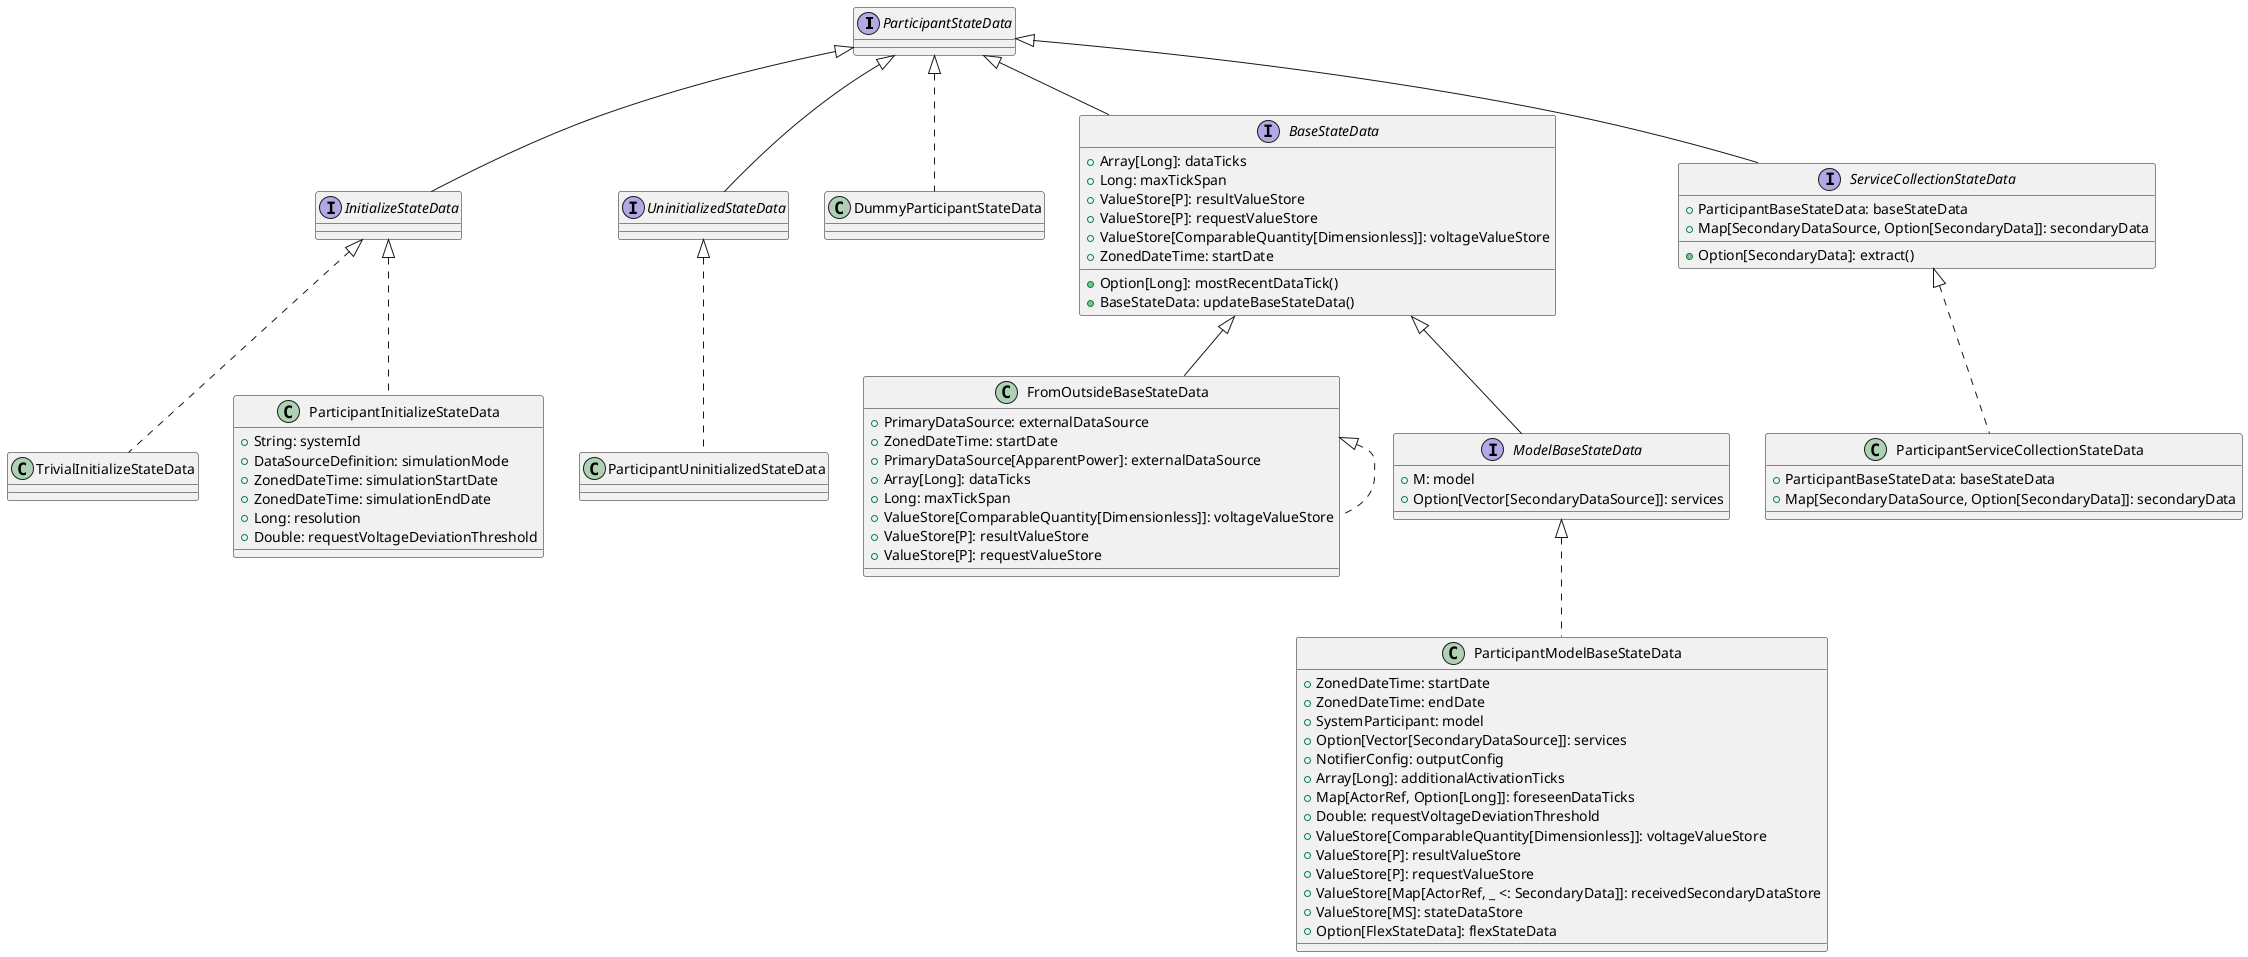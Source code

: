 @startuml
interface ParticipantStateData

interface InitializeStateData
ParticipantStateData <|-- InitializeStateData

interface UninitializedStateData
ParticipantStateData <|-- UninitializedStateData

Class TrivialInitializeStateData
InitializeStateData <|.. TrivialInitializeStateData

Class DummyParticipantStateData
ParticipantStateData <|.. DummyParticipantStateData

Class ParticipantUninitializedStateData
UninitializedStateData <|.. ParticipantUninitializedStateData


Class ParticipantInitializeStateData {
    + String: systemId
    + DataSourceDefinition: simulationMode
    + ZonedDateTime: simulationStartDate
    + ZonedDateTime: simulationEndDate
    + Long: resolution
    + Double: requestVoltageDeviationThreshold
}
InitializeStateData <|.. ParticipantInitializeStateData

interface BaseStateData {
    + Array[Long]: dataTicks
    + Long: maxTickSpan
    + ValueStore[P]: resultValueStore
    + ValueStore[P]: requestValueStore
    + ValueStore[ComparableQuantity[Dimensionless]]: voltageValueStore
    + Option[Long]: mostRecentDataTick()
      + ZonedDateTime: startDate
      + BaseStateData: updateBaseStateData()
}
ParticipantStateData <|-- BaseStateData

interface FromOutsideBaseStateData {
    + PrimaryDataSource: externalDataSource
}
interface ModelBaseStateData {
    + M: model
    + Option[Vector[SecondaryDataSource]]: services
}
BaseStateData <|-- FromOutsideBaseStateData
BaseStateData <|-- ModelBaseStateData


Class FromOutsideBaseStateData {
    + ZonedDateTime: startDate
    + PrimaryDataSource[ApparentPower]: externalDataSource
    + Array[Long]: dataTicks
    + Long: maxTickSpan
    + ValueStore[ComparableQuantity[Dimensionless]]: voltageValueStore
    + ValueStore[P]: resultValueStore
    + ValueStore[P]: requestValueStore
}
FromOutsideBaseStateData <|.. FromOutsideBaseStateData

Class ParticipantModelBaseStateData {
    + ZonedDateTime: startDate
    + ZonedDateTime: endDate
    + SystemParticipant: model
    + Option[Vector[SecondaryDataSource]]: services
    + NotifierConfig: outputConfig
    + Array[Long]: additionalActivationTicks
    + Map[ActorRef, Option[Long]]: foreseenDataTicks
    + Double: requestVoltageDeviationThreshold
    + ValueStore[ComparableQuantity[Dimensionless]]: voltageValueStore
    + ValueStore[P]: resultValueStore
    + ValueStore[P]: requestValueStore
    + ValueStore[Map[ActorRef, _ <: SecondaryData]]: receivedSecondaryDataStore
    + ValueStore[MS]: stateDataStore
    + Option[FlexStateData]: flexStateData
}
ModelBaseStateData <|.. ParticipantModelBaseStateData

interface ServiceCollectionStateData {
    + ParticipantBaseStateData: baseStateData
    + Map[SecondaryDataSource, Option[SecondaryData]]: secondaryData
    + Option[SecondaryData]: extract()
}
ParticipantStateData <|-- ServiceCollectionStateData

Class ParticipantServiceCollectionStateData {
    + ParticipantBaseStateData: baseStateData
    + Map[SecondaryDataSource, Option[SecondaryData]]: secondaryData
}
ServiceCollectionStateData <|.. ParticipantServiceCollectionStateData
@enduml
